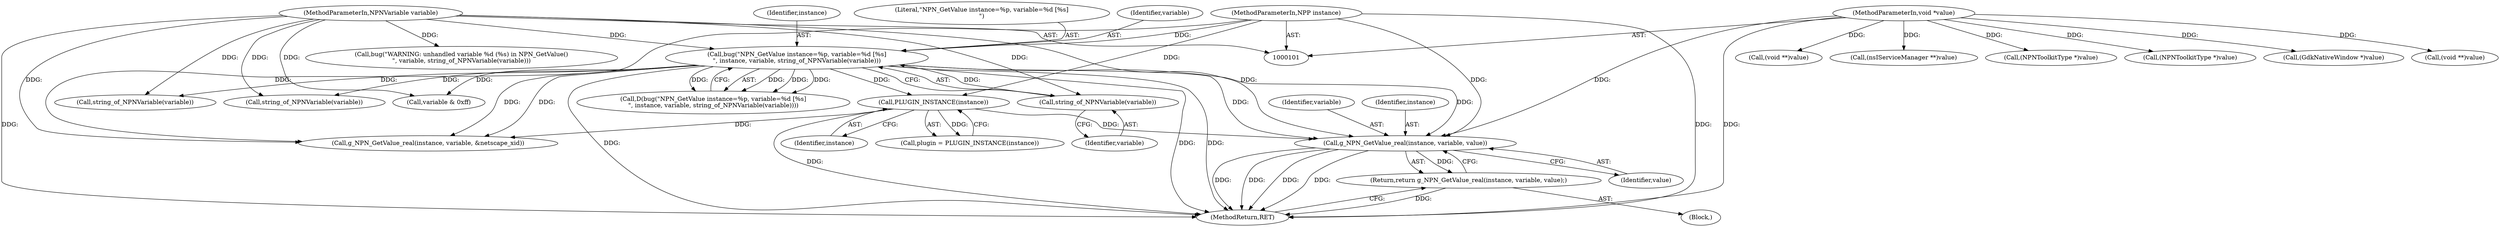 digraph "0_nspluginwrapper_7e4ab8e1189846041f955e6c83f72bc1624e7a98_1@pointer" {
"1000263" [label="(Call,g_NPN_GetValue_real(instance, variable, value))"];
"1000129" [label="(Call,PLUGIN_INSTANCE(instance))"];
"1000107" [label="(Call,bug(\"NPN_GetValue instance=%p, variable=%d [%s]\n\", instance, variable, string_of_NPNVariable(variable)))"];
"1000102" [label="(MethodParameterIn,NPP instance)"];
"1000111" [label="(Call,string_of_NPNVariable(variable))"];
"1000103" [label="(MethodParameterIn,NPNVariable variable)"];
"1000104" [label="(MethodParameterIn,void *value)"];
"1000262" [label="(Return,return g_NPN_GetValue_real(instance, variable, value);)"];
"1000110" [label="(Identifier,variable)"];
"1000137" [label="(Call,(void **)value)"];
"1000178" [label="(Call,(nsIServiceManager **)value)"];
"1000263" [label="(Call,g_NPN_GetValue_real(instance, variable, value))"];
"1000112" [label="(Identifier,variable)"];
"1000269" [label="(Call,variable & 0xff)"];
"1000107" [label="(Call,bug(\"NPN_GetValue instance=%p, variable=%d [%s]\n\", instance, variable, string_of_NPNVariable(variable)))"];
"1000106" [label="(Call,D(bug(\"NPN_GetValue instance=%p, variable=%d [%s]\n\", instance, variable, string_of_NPNVariable(variable))))"];
"1000281" [label="(Call,(NPNToolkitType *)value)"];
"1000130" [label="(Identifier,instance)"];
"1000265" [label="(Identifier,variable)"];
"1000215" [label="(Call,g_NPN_GetValue_real(instance, variable, &netscape_xid))"];
"1000187" [label="(Call,string_of_NPNVariable(variable))"];
"1000266" [label="(Identifier,value)"];
"1000109" [label="(Identifier,instance)"];
"1000292" [label="(Call,string_of_NPNVariable(variable))"];
"1000289" [label="(Call,bug(\"WARNING: unhandled variable %d (%s) in NPN_GetValue()\n\", variable, string_of_NPNVariable(variable)))"];
"1000133" [label="(Block,)"];
"1000102" [label="(MethodParameterIn,NPP instance)"];
"1000154" [label="(Call,(NPNToolkitType *)value)"];
"1000127" [label="(Call,plugin = PLUGIN_INSTANCE(instance))"];
"1000111" [label="(Call,string_of_NPNVariable(variable))"];
"1000248" [label="(Call,(GdkNativeWindow *)value)"];
"1000145" [label="(Call,(void **)value)"];
"1000264" [label="(Identifier,instance)"];
"1000262" [label="(Return,return g_NPN_GetValue_real(instance, variable, value);)"];
"1000129" [label="(Call,PLUGIN_INSTANCE(instance))"];
"1000103" [label="(MethodParameterIn,NPNVariable variable)"];
"1000104" [label="(MethodParameterIn,void *value)"];
"1000108" [label="(Literal,\"NPN_GetValue instance=%p, variable=%d [%s]\n\")"];
"1000298" [label="(MethodReturn,RET)"];
"1000263" -> "1000262"  [label="AST: "];
"1000263" -> "1000266"  [label="CFG: "];
"1000264" -> "1000263"  [label="AST: "];
"1000265" -> "1000263"  [label="AST: "];
"1000266" -> "1000263"  [label="AST: "];
"1000262" -> "1000263"  [label="CFG: "];
"1000263" -> "1000298"  [label="DDG: "];
"1000263" -> "1000298"  [label="DDG: "];
"1000263" -> "1000298"  [label="DDG: "];
"1000263" -> "1000298"  [label="DDG: "];
"1000263" -> "1000262"  [label="DDG: "];
"1000129" -> "1000263"  [label="DDG: "];
"1000107" -> "1000263"  [label="DDG: "];
"1000107" -> "1000263"  [label="DDG: "];
"1000102" -> "1000263"  [label="DDG: "];
"1000103" -> "1000263"  [label="DDG: "];
"1000104" -> "1000263"  [label="DDG: "];
"1000129" -> "1000127"  [label="AST: "];
"1000129" -> "1000130"  [label="CFG: "];
"1000130" -> "1000129"  [label="AST: "];
"1000127" -> "1000129"  [label="CFG: "];
"1000129" -> "1000298"  [label="DDG: "];
"1000129" -> "1000127"  [label="DDG: "];
"1000107" -> "1000129"  [label="DDG: "];
"1000102" -> "1000129"  [label="DDG: "];
"1000129" -> "1000215"  [label="DDG: "];
"1000107" -> "1000106"  [label="AST: "];
"1000107" -> "1000111"  [label="CFG: "];
"1000108" -> "1000107"  [label="AST: "];
"1000109" -> "1000107"  [label="AST: "];
"1000110" -> "1000107"  [label="AST: "];
"1000111" -> "1000107"  [label="AST: "];
"1000106" -> "1000107"  [label="CFG: "];
"1000107" -> "1000298"  [label="DDG: "];
"1000107" -> "1000298"  [label="DDG: "];
"1000107" -> "1000298"  [label="DDG: "];
"1000107" -> "1000106"  [label="DDG: "];
"1000107" -> "1000106"  [label="DDG: "];
"1000107" -> "1000106"  [label="DDG: "];
"1000107" -> "1000106"  [label="DDG: "];
"1000102" -> "1000107"  [label="DDG: "];
"1000111" -> "1000107"  [label="DDG: "];
"1000103" -> "1000107"  [label="DDG: "];
"1000107" -> "1000187"  [label="DDG: "];
"1000107" -> "1000215"  [label="DDG: "];
"1000107" -> "1000215"  [label="DDG: "];
"1000107" -> "1000269"  [label="DDG: "];
"1000107" -> "1000292"  [label="DDG: "];
"1000102" -> "1000101"  [label="AST: "];
"1000102" -> "1000298"  [label="DDG: "];
"1000102" -> "1000215"  [label="DDG: "];
"1000111" -> "1000112"  [label="CFG: "];
"1000112" -> "1000111"  [label="AST: "];
"1000103" -> "1000111"  [label="DDG: "];
"1000103" -> "1000101"  [label="AST: "];
"1000103" -> "1000298"  [label="DDG: "];
"1000103" -> "1000187"  [label="DDG: "];
"1000103" -> "1000215"  [label="DDG: "];
"1000103" -> "1000269"  [label="DDG: "];
"1000103" -> "1000289"  [label="DDG: "];
"1000103" -> "1000292"  [label="DDG: "];
"1000104" -> "1000101"  [label="AST: "];
"1000104" -> "1000298"  [label="DDG: "];
"1000104" -> "1000137"  [label="DDG: "];
"1000104" -> "1000145"  [label="DDG: "];
"1000104" -> "1000154"  [label="DDG: "];
"1000104" -> "1000178"  [label="DDG: "];
"1000104" -> "1000248"  [label="DDG: "];
"1000104" -> "1000281"  [label="DDG: "];
"1000262" -> "1000133"  [label="AST: "];
"1000298" -> "1000262"  [label="CFG: "];
"1000262" -> "1000298"  [label="DDG: "];
}
